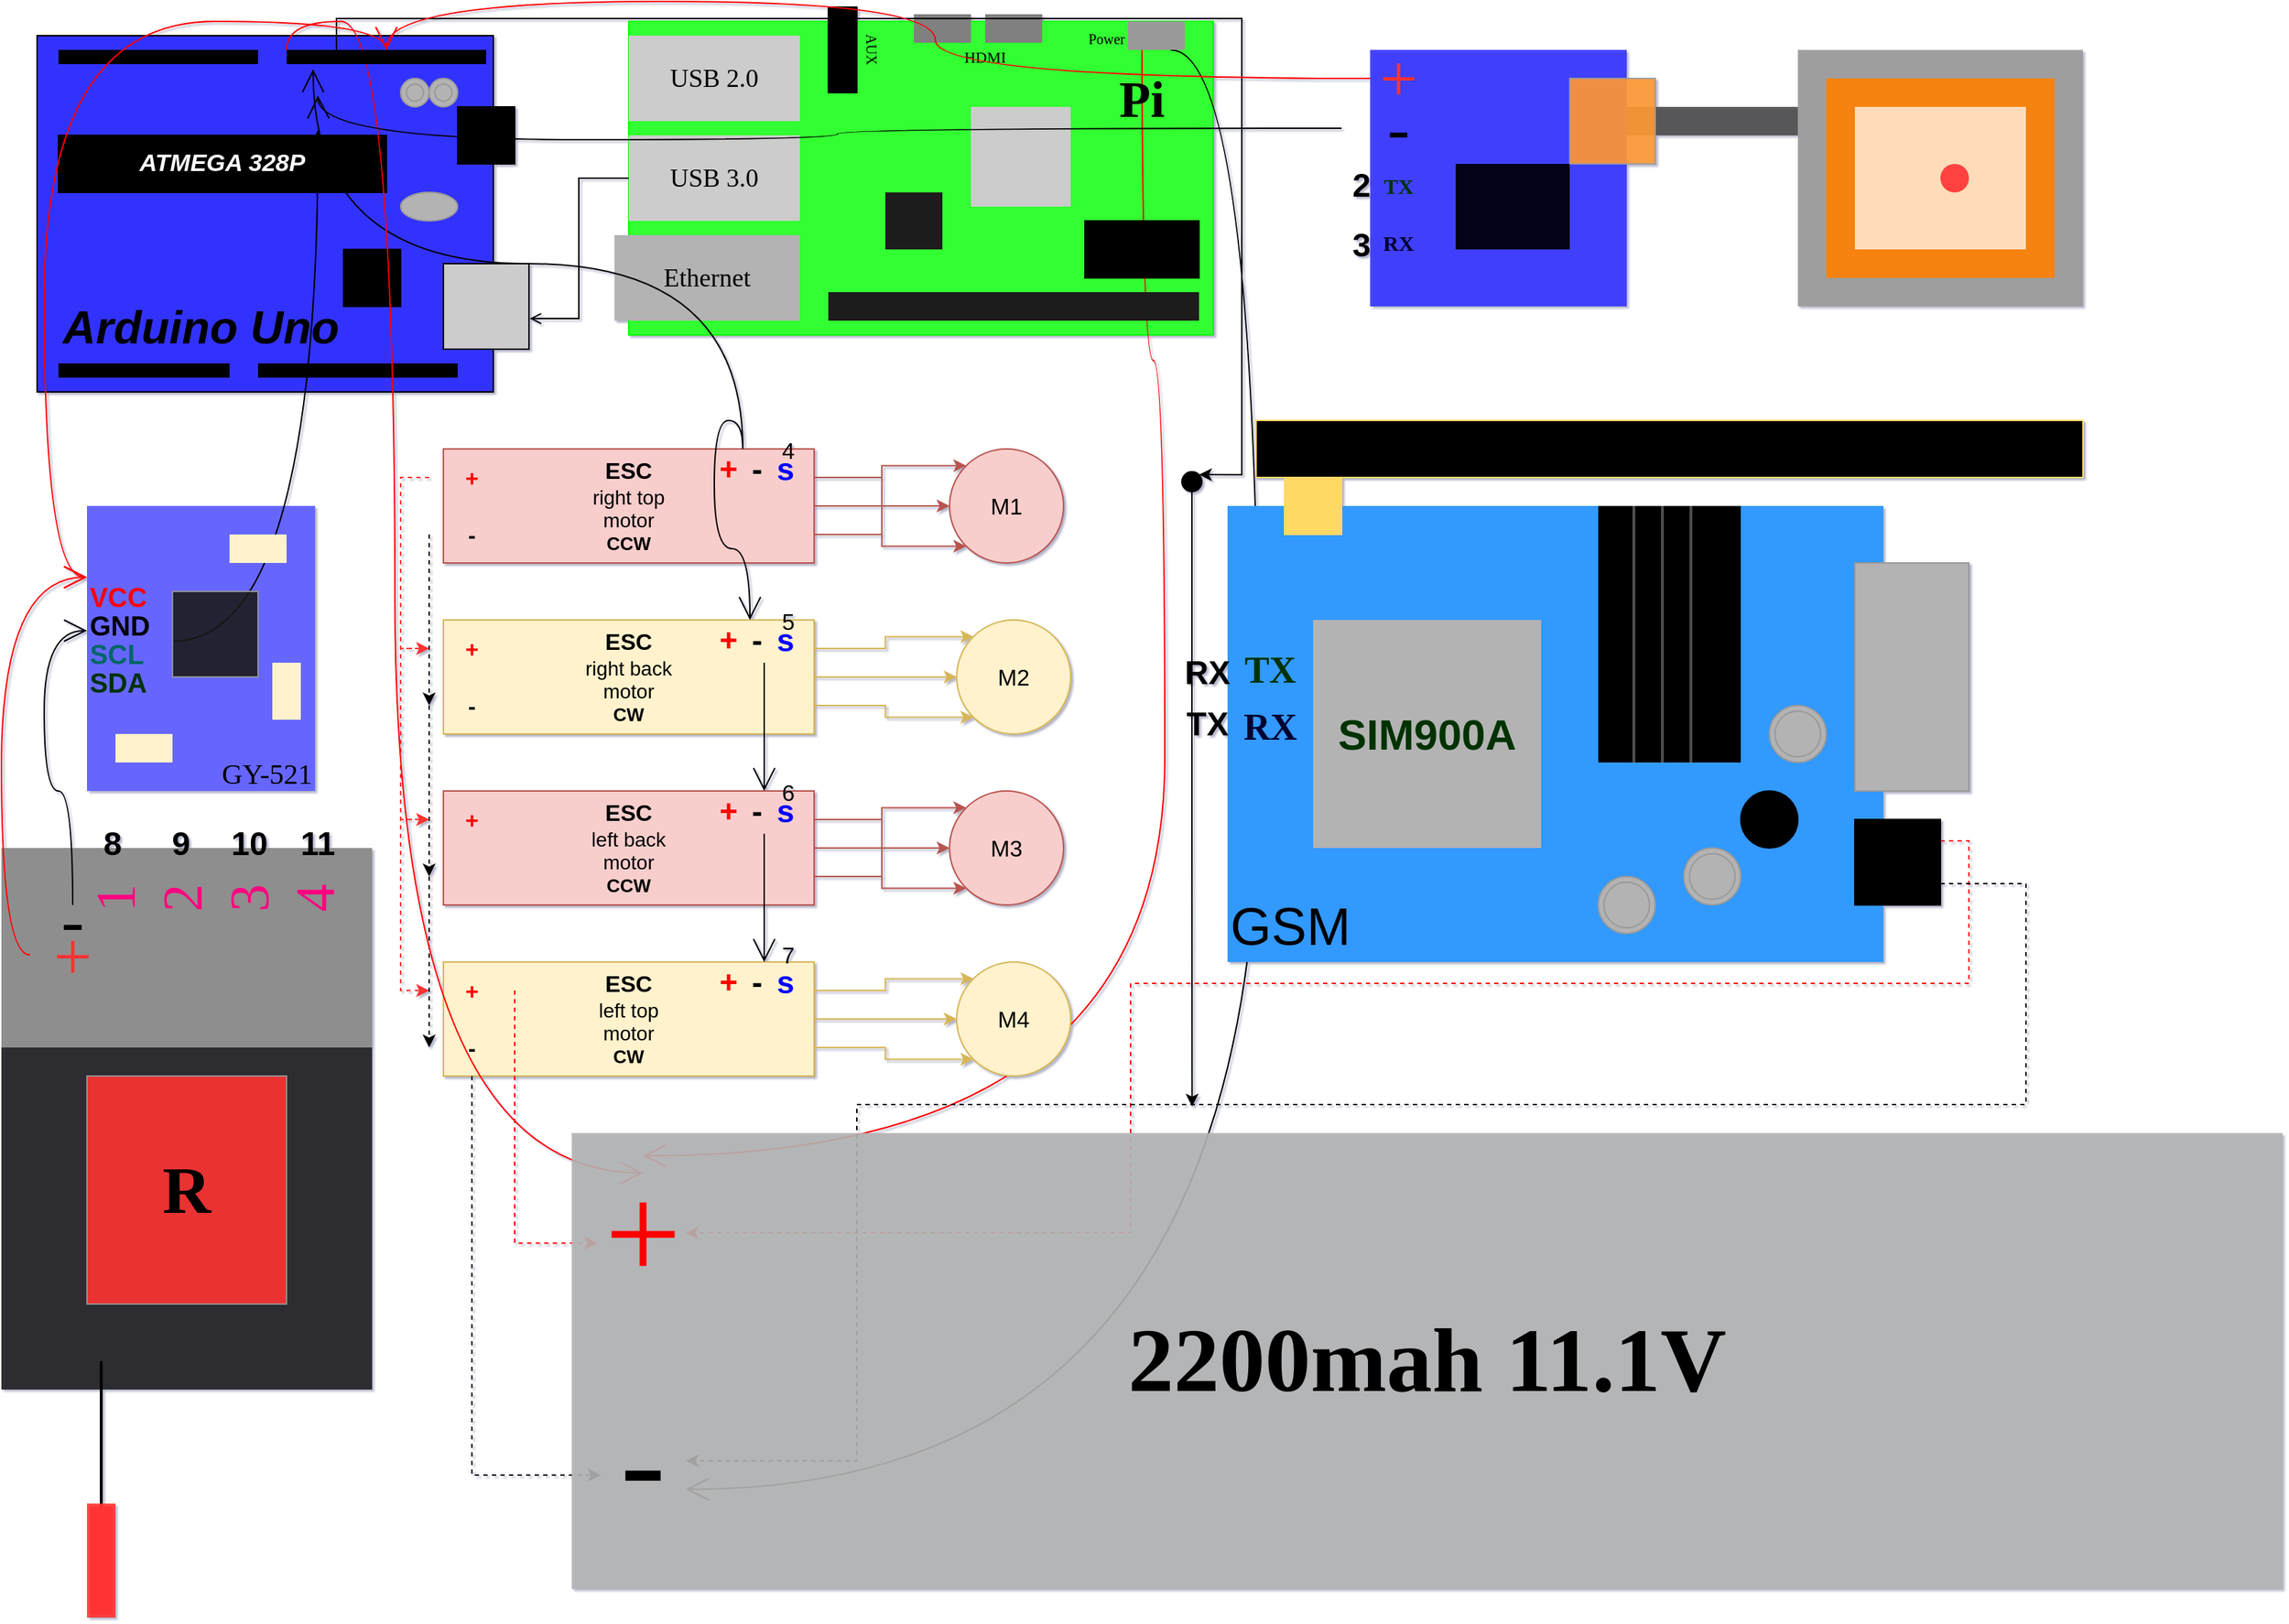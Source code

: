 <mxfile version="20.2.0" type="github">
  <diagram id="g-zJKIGVzuHOiQszXsKE" name="Page-1">
    <mxGraphModel dx="2044" dy="1171" grid="1" gridSize="6" guides="0" tooltips="1" connect="1" arrows="1" fold="1" page="1" pageScale="1" pageWidth="827" pageHeight="1169" background="none" math="0" shadow="1">
      <root>
        <mxCell id="0" />
        <mxCell id="1" parent="0" />
        <mxCell id="FX0kZfZ6Q6g270so82P7-1" value="" style="rounded=0;whiteSpace=wrap;html=1;fillColor=#3333FF;" vertex="1" parent="1">
          <mxGeometry x="25" y="30" width="320" height="250" as="geometry" />
        </mxCell>
        <mxCell id="FX0kZfZ6Q6g270so82P7-2" value="" style="whiteSpace=wrap;html=1;aspect=fixed;fillColor=#CCCCCC;rounded=0;" vertex="1" parent="1">
          <mxGeometry x="310" y="190" width="60" height="60" as="geometry" />
        </mxCell>
        <mxCell id="FX0kZfZ6Q6g270so82P7-5" value="&lt;font color=&quot;#ffffff&quot;&gt;ATMEGA 328P&lt;/font&gt;" style="rounded=0;whiteSpace=wrap;html=1;fontStyle=3;fontSize=17;fillColor=#000000;" vertex="1" parent="1">
          <mxGeometry x="40" y="100" width="230" height="40" as="geometry" />
        </mxCell>
        <mxCell id="FX0kZfZ6Q6g270so82P7-7" value="" style="rounded=0;whiteSpace=wrap;html=1;fontSize=17;fillColor=#000000;" vertex="1" parent="1">
          <mxGeometry x="320" y="80" width="40" height="40" as="geometry" />
        </mxCell>
        <mxCell id="FX0kZfZ6Q6g270so82P7-8" value="" style="rounded=0;whiteSpace=wrap;html=1;fontSize=17;fillColor=#000000;strokeColor=none;" vertex="1" parent="1">
          <mxGeometry x="40" y="260" width="120" height="10" as="geometry" />
        </mxCell>
        <mxCell id="FX0kZfZ6Q6g270so82P7-16" value="Arduino Uno" style="text;html=1;strokeColor=none;fillColor=none;align=center;verticalAlign=middle;whiteSpace=wrap;rounded=0;fontSize=32;fontStyle=3;" vertex="1" parent="1">
          <mxGeometry x="40" y="220" width="200" height="30" as="geometry" />
        </mxCell>
        <mxCell id="FX0kZfZ6Q6g270so82P7-24" value="" style="rounded=0;whiteSpace=wrap;html=1;fontSize=13;fillColor=#33FF33;strokeColor=#00FF00;" vertex="1" parent="1">
          <mxGeometry x="440" y="20" width="410" height="220" as="geometry" />
        </mxCell>
        <mxCell id="FX0kZfZ6Q6g270so82P7-221" style="edgeStyle=orthogonalEdgeStyle;curved=1;orthogonalLoop=1;jettySize=auto;html=1;exitX=0.25;exitY=0;exitDx=0;exitDy=0;fontSize=12;endArrow=open;startSize=14;endSize=14;strokeColor=#FF0000;" edge="1" parent="1" source="FX0kZfZ6Q6g270so82P7-25">
          <mxGeometry relative="1" as="geometry">
            <mxPoint x="450" y="816" as="targetPoint" />
            <Array as="points">
              <mxPoint x="800" y="258" />
              <mxPoint x="816" y="258" />
              <mxPoint x="816" y="816" />
            </Array>
          </mxGeometry>
        </mxCell>
        <mxCell id="FX0kZfZ6Q6g270so82P7-223" style="edgeStyle=orthogonalEdgeStyle;curved=1;orthogonalLoop=1;jettySize=auto;html=1;exitX=0.75;exitY=1;exitDx=0;exitDy=0;fontSize=12;endArrow=open;startSize=14;endSize=14;strokeColor=#000000;" edge="1" parent="1" source="FX0kZfZ6Q6g270so82P7-25" target="FX0kZfZ6Q6g270so82P7-200">
          <mxGeometry relative="1" as="geometry">
            <Array as="points">
              <mxPoint x="882" y="40" />
              <mxPoint x="882" y="1050" />
            </Array>
          </mxGeometry>
        </mxCell>
        <mxCell id="FX0kZfZ6Q6g270so82P7-25" value="" style="rounded=0;whiteSpace=wrap;html=1;fontSize=13;fillColor=#999999;strokeColor=none;" vertex="1" parent="1">
          <mxGeometry x="790" y="20" width="40" height="20" as="geometry" />
        </mxCell>
        <mxCell id="FX0kZfZ6Q6g270so82P7-26" value="" style="rounded=0;whiteSpace=wrap;html=1;fontSize=13;fillColor=#808080;strokeColor=none;" vertex="1" parent="1">
          <mxGeometry x="690" y="15" width="40" height="20" as="geometry" />
        </mxCell>
        <mxCell id="FX0kZfZ6Q6g270so82P7-27" value="" style="rounded=0;whiteSpace=wrap;html=1;fontSize=13;fillColor=#808080;strokeColor=none;" vertex="1" parent="1">
          <mxGeometry x="640" y="15" width="40" height="20" as="geometry" />
        </mxCell>
        <mxCell id="FX0kZfZ6Q6g270so82P7-29" value="" style="rounded=0;whiteSpace=wrap;html=1;fontSize=13;strokeColor=#000000;fillColor=#000000;" vertex="1" parent="1">
          <mxGeometry x="580" y="10" width="20" height="60" as="geometry" />
        </mxCell>
        <mxCell id="FX0kZfZ6Q6g270so82P7-30" value="" style="rounded=0;whiteSpace=wrap;html=1;fontSize=13;fillColor=#CCCCCC;strokeColor=none;" vertex="1" parent="1">
          <mxGeometry x="440" y="30" width="120" height="60" as="geometry" />
        </mxCell>
        <mxCell id="FX0kZfZ6Q6g270so82P7-31" value="" style="rounded=0;whiteSpace=wrap;html=1;fontSize=13;fillColor=#CCCCCC;strokeColor=none;" vertex="1" parent="1">
          <mxGeometry x="440" y="100" width="120" height="60" as="geometry" />
        </mxCell>
        <mxCell id="FX0kZfZ6Q6g270so82P7-33" value="" style="rounded=0;whiteSpace=wrap;html=1;fontSize=13;fillColor=#B3B3B3;strokeColor=none;" vertex="1" parent="1">
          <mxGeometry x="430" y="170" width="130" height="60" as="geometry" />
        </mxCell>
        <mxCell id="FX0kZfZ6Q6g270so82P7-35" value="" style="whiteSpace=wrap;html=1;aspect=fixed;fontSize=30;fillColor=#CCCCCC;strokeColor=none;rounded=0;" vertex="1" parent="1">
          <mxGeometry x="680" y="80" width="70" height="70" as="geometry" />
        </mxCell>
        <mxCell id="FX0kZfZ6Q6g270so82P7-36" value="" style="rounded=0;whiteSpace=wrap;html=1;fontSize=30;fillColor=#000000;strokeColor=#000000;" vertex="1" parent="1">
          <mxGeometry x="760" y="160" width="80" height="40" as="geometry" />
        </mxCell>
        <mxCell id="FX0kZfZ6Q6g270so82P7-38" value="" style="whiteSpace=wrap;html=1;aspect=fixed;fontSize=30;fillColor=#1A1A1A;strokeColor=none;rounded=0;" vertex="1" parent="1">
          <mxGeometry x="620" y="140" width="40" height="40" as="geometry" />
        </mxCell>
        <mxCell id="FX0kZfZ6Q6g270so82P7-39" value="Pi" style="text;html=1;strokeColor=none;fillColor=none;align=center;verticalAlign=middle;whiteSpace=wrap;rounded=0;fontSize=36;fontStyle=1;fontFamily=Verdana;" vertex="1" parent="1">
          <mxGeometry x="770" y="60" width="60" height="30" as="geometry" />
        </mxCell>
        <mxCell id="FX0kZfZ6Q6g270so82P7-249" style="edgeStyle=orthogonalEdgeStyle;orthogonalLoop=1;jettySize=auto;html=1;exitX=0;exitY=0.5;exitDx=0;exitDy=0;entryX=1.008;entryY=0.642;entryDx=0;entryDy=0;entryPerimeter=0;fontSize=28;endArrow=open;strokeColor=default;targetPerimeterSpacing=32;sourcePerimeterSpacing=14;rounded=0;jumpStyle=arc;" edge="1" parent="1" source="FX0kZfZ6Q6g270so82P7-43" target="FX0kZfZ6Q6g270so82P7-2">
          <mxGeometry relative="1" as="geometry" />
        </mxCell>
        <mxCell id="FX0kZfZ6Q6g270so82P7-43" value="USB 3.0" style="text;html=1;strokeColor=none;fillColor=none;align=center;verticalAlign=middle;whiteSpace=wrap;rounded=0;fontFamily=Verdana;fontSize=18;" vertex="1" parent="1">
          <mxGeometry x="440" y="115" width="120" height="30" as="geometry" />
        </mxCell>
        <mxCell id="FX0kZfZ6Q6g270so82P7-44" value="USB 2.0" style="text;html=1;strokeColor=none;fillColor=none;align=center;verticalAlign=middle;whiteSpace=wrap;rounded=0;fontFamily=Verdana;fontSize=18;" vertex="1" parent="1">
          <mxGeometry x="455" y="45" width="90" height="30" as="geometry" />
        </mxCell>
        <mxCell id="FX0kZfZ6Q6g270so82P7-45" value="Ethernet" style="text;html=1;strokeColor=none;fillColor=none;align=center;verticalAlign=middle;whiteSpace=wrap;rounded=0;fontFamily=Verdana;fontSize=18;" vertex="1" parent="1">
          <mxGeometry x="440" y="180" width="110" height="40" as="geometry" />
        </mxCell>
        <mxCell id="FX0kZfZ6Q6g270so82P7-50" value="AUX" style="text;html=1;strokeColor=none;fillColor=none;align=left;verticalAlign=bottom;whiteSpace=wrap;rounded=0;fontFamily=Verdana;fontSize=10;rotation=89;" vertex="1" parent="1">
          <mxGeometry x="598.4" y="30.17" width="40" height="32.68" as="geometry" />
        </mxCell>
        <mxCell id="FX0kZfZ6Q6g270so82P7-51" value="HDMI" style="text;html=1;strokeColor=none;fillColor=none;align=center;verticalAlign=middle;whiteSpace=wrap;rounded=0;fontFamily=Verdana;fontSize=11;fontStyle=0;" vertex="1" parent="1">
          <mxGeometry x="660" y="35" width="60" height="20" as="geometry" />
        </mxCell>
        <mxCell id="FX0kZfZ6Q6g270so82P7-55" value="Power" style="text;html=1;strokeColor=none;fillColor=none;align=right;verticalAlign=top;whiteSpace=wrap;rounded=0;fontFamily=Verdana;fontSize=10;" vertex="1" parent="1">
          <mxGeometry x="740" y="20" width="50" height="25" as="geometry" />
        </mxCell>
        <mxCell id="FX0kZfZ6Q6g270so82P7-56" value="" style="rounded=0;whiteSpace=wrap;html=1;fontFamily=Verdana;fontSize=10;fillColor=#1A1A1A;strokeColor=none;" vertex="1" parent="1">
          <mxGeometry x="580" y="210" width="260" height="10" as="geometry" />
        </mxCell>
        <mxCell id="FX0kZfZ6Q6g270so82P7-57" value="" style="rounded=0;whiteSpace=wrap;html=1;fontFamily=Verdana;fontSize=10;fillColor=#1A1A1A;strokeColor=none;" vertex="1" parent="1">
          <mxGeometry x="580" y="220" width="260" height="10" as="geometry" />
        </mxCell>
        <mxCell id="FX0kZfZ6Q6g270so82P7-67" style="edgeStyle=orthogonalEdgeStyle;rounded=0;orthogonalLoop=1;jettySize=auto;html=1;exitX=1;exitY=0.5;exitDx=0;exitDy=0;fontFamily=Helvetica;fontSize=16;fillColor=#f8cecc;strokeColor=#b85450;" edge="1" parent="1" source="FX0kZfZ6Q6g270so82P7-59" target="FX0kZfZ6Q6g270so82P7-60">
          <mxGeometry relative="1" as="geometry" />
        </mxCell>
        <mxCell id="FX0kZfZ6Q6g270so82P7-71" style="edgeStyle=orthogonalEdgeStyle;rounded=0;orthogonalLoop=1;jettySize=auto;html=1;exitX=1;exitY=0.75;exitDx=0;exitDy=0;entryX=0;entryY=0;entryDx=0;entryDy=0;fontFamily=Helvetica;fontSize=16;fillColor=#f8cecc;strokeColor=#b85450;" edge="1" parent="1" source="FX0kZfZ6Q6g270so82P7-59" target="FX0kZfZ6Q6g270so82P7-60">
          <mxGeometry relative="1" as="geometry" />
        </mxCell>
        <mxCell id="FX0kZfZ6Q6g270so82P7-72" style="edgeStyle=orthogonalEdgeStyle;rounded=0;orthogonalLoop=1;jettySize=auto;html=1;exitX=1;exitY=0.25;exitDx=0;exitDy=0;entryX=0;entryY=1;entryDx=0;entryDy=0;fontFamily=Helvetica;fontSize=16;fillColor=#f8cecc;strokeColor=#b85450;" edge="1" parent="1" source="FX0kZfZ6Q6g270so82P7-59" target="FX0kZfZ6Q6g270so82P7-60">
          <mxGeometry relative="1" as="geometry" />
        </mxCell>
        <mxCell id="FX0kZfZ6Q6g270so82P7-59" value="&lt;font style=&quot;font-size: 16px;&quot;&gt;ESC&lt;/font&gt;&lt;br&gt;&lt;font style=&quot;font-size: 14px; font-weight: normal;&quot;&gt;right top&lt;br&gt;motor&lt;br&gt;&lt;/font&gt;CCW" style="rounded=0;whiteSpace=wrap;html=1;fontFamily=Helvetica;fontSize=13;fontStyle=1;fillColor=#f8cecc;strokeColor=#b85450;" vertex="1" parent="1">
          <mxGeometry x="310" y="320" width="260" height="80" as="geometry" />
        </mxCell>
        <mxCell id="FX0kZfZ6Q6g270so82P7-60" value="M1" style="ellipse;whiteSpace=wrap;html=1;aspect=fixed;fontFamily=Helvetica;fontSize=16;fillColor=#f8cecc;strokeColor=#b85450;rounded=0;" vertex="1" parent="1">
          <mxGeometry x="665" y="320" width="80" height="80" as="geometry" />
        </mxCell>
        <mxCell id="FX0kZfZ6Q6g270so82P7-73" style="edgeStyle=orthogonalEdgeStyle;rounded=0;orthogonalLoop=1;jettySize=auto;html=1;exitX=1;exitY=0.5;exitDx=0;exitDy=0;fontFamily=Helvetica;fontSize=16;fillColor=#fff2cc;strokeColor=#d6b656;" edge="1" parent="1" source="FX0kZfZ6Q6g270so82P7-76" target="FX0kZfZ6Q6g270so82P7-77">
          <mxGeometry relative="1" as="geometry" />
        </mxCell>
        <mxCell id="FX0kZfZ6Q6g270so82P7-78" style="edgeStyle=orthogonalEdgeStyle;rounded=0;orthogonalLoop=1;jettySize=auto;html=1;exitX=1;exitY=0.75;exitDx=0;exitDy=0;entryX=0;entryY=1;entryDx=0;entryDy=0;fontFamily=Helvetica;fontSize=16;fillColor=#fff2cc;strokeColor=#d6b656;" edge="1" parent="1" source="FX0kZfZ6Q6g270so82P7-76" target="FX0kZfZ6Q6g270so82P7-77">
          <mxGeometry relative="1" as="geometry" />
        </mxCell>
        <mxCell id="FX0kZfZ6Q6g270so82P7-79" style="edgeStyle=orthogonalEdgeStyle;rounded=0;orthogonalLoop=1;jettySize=auto;html=1;exitX=1;exitY=0.25;exitDx=0;exitDy=0;entryX=0;entryY=0;entryDx=0;entryDy=0;fontFamily=Helvetica;fontSize=16;fillColor=#fff2cc;strokeColor=#d6b656;" edge="1" parent="1" source="FX0kZfZ6Q6g270so82P7-76" target="FX0kZfZ6Q6g270so82P7-77">
          <mxGeometry relative="1" as="geometry" />
        </mxCell>
        <mxCell id="FX0kZfZ6Q6g270so82P7-76" value="&lt;font style=&quot;font-size: 16px;&quot;&gt;ESC&lt;/font&gt;&lt;br&gt;&lt;font style=&quot;font-size: 14px; font-weight: normal;&quot;&gt;right back&lt;br&gt;motor&lt;br&gt;&lt;/font&gt;CW" style="rounded=0;whiteSpace=wrap;html=1;fontFamily=Helvetica;fontSize=13;fontStyle=1;fillColor=#fff2cc;strokeColor=#d6b656;" vertex="1" parent="1">
          <mxGeometry x="310" y="440" width="260" height="80" as="geometry" />
        </mxCell>
        <mxCell id="FX0kZfZ6Q6g270so82P7-77" value="M2" style="ellipse;whiteSpace=wrap;html=1;aspect=fixed;fontFamily=Helvetica;fontSize=16;fillColor=#fff2cc;strokeColor=#d6b656;rounded=0;" vertex="1" parent="1">
          <mxGeometry x="670" y="440" width="80" height="80" as="geometry" />
        </mxCell>
        <mxCell id="FX0kZfZ6Q6g270so82P7-80" style="edgeStyle=orthogonalEdgeStyle;rounded=0;orthogonalLoop=1;jettySize=auto;html=1;exitX=1;exitY=0.5;exitDx=0;exitDy=0;fontFamily=Helvetica;fontSize=16;fillColor=#f8cecc;strokeColor=#b85450;" edge="1" parent="1" source="FX0kZfZ6Q6g270so82P7-83" target="FX0kZfZ6Q6g270so82P7-84">
          <mxGeometry relative="1" as="geometry" />
        </mxCell>
        <mxCell id="FX0kZfZ6Q6g270so82P7-81" style="edgeStyle=orthogonalEdgeStyle;rounded=0;orthogonalLoop=1;jettySize=auto;html=1;exitX=1;exitY=0.75;exitDx=0;exitDy=0;entryX=0;entryY=0;entryDx=0;entryDy=0;fontFamily=Helvetica;fontSize=16;fillColor=#f8cecc;strokeColor=#b85450;" edge="1" parent="1" source="FX0kZfZ6Q6g270so82P7-83" target="FX0kZfZ6Q6g270so82P7-84">
          <mxGeometry relative="1" as="geometry" />
        </mxCell>
        <mxCell id="FX0kZfZ6Q6g270so82P7-82" style="edgeStyle=orthogonalEdgeStyle;rounded=0;orthogonalLoop=1;jettySize=auto;html=1;exitX=1;exitY=0.25;exitDx=0;exitDy=0;entryX=0;entryY=1;entryDx=0;entryDy=0;fontFamily=Helvetica;fontSize=16;fillColor=#f8cecc;strokeColor=#b85450;" edge="1" parent="1" source="FX0kZfZ6Q6g270so82P7-83" target="FX0kZfZ6Q6g270so82P7-84">
          <mxGeometry relative="1" as="geometry" />
        </mxCell>
        <mxCell id="FX0kZfZ6Q6g270so82P7-83" value="&lt;font style=&quot;font-size: 16px;&quot;&gt;ESC&lt;/font&gt;&lt;br&gt;&lt;font style=&quot;font-size: 14px; font-weight: normal;&quot;&gt;left back&lt;br&gt;motor&lt;br&gt;&lt;/font&gt;CCW" style="rounded=0;whiteSpace=wrap;html=1;fontFamily=Helvetica;fontSize=13;fontStyle=1;fillColor=#f8cecc;strokeColor=#b85450;" vertex="1" parent="1">
          <mxGeometry x="310" y="560" width="260" height="80" as="geometry" />
        </mxCell>
        <mxCell id="FX0kZfZ6Q6g270so82P7-84" value="M3" style="ellipse;whiteSpace=wrap;html=1;aspect=fixed;fontFamily=Helvetica;fontSize=16;fillColor=#f8cecc;strokeColor=#b85450;rounded=0;" vertex="1" parent="1">
          <mxGeometry x="665" y="560" width="80" height="80" as="geometry" />
        </mxCell>
        <mxCell id="FX0kZfZ6Q6g270so82P7-85" style="edgeStyle=orthogonalEdgeStyle;rounded=0;orthogonalLoop=1;jettySize=auto;html=1;exitX=1;exitY=0.5;exitDx=0;exitDy=0;fontFamily=Helvetica;fontSize=16;fillColor=#fff2cc;strokeColor=#d6b656;" edge="1" parent="1" source="FX0kZfZ6Q6g270so82P7-88" target="FX0kZfZ6Q6g270so82P7-89">
          <mxGeometry relative="1" as="geometry" />
        </mxCell>
        <mxCell id="FX0kZfZ6Q6g270so82P7-86" style="edgeStyle=orthogonalEdgeStyle;rounded=0;orthogonalLoop=1;jettySize=auto;html=1;exitX=1;exitY=0.75;exitDx=0;exitDy=0;entryX=0;entryY=1;entryDx=0;entryDy=0;fontFamily=Helvetica;fontSize=16;fillColor=#fff2cc;strokeColor=#d6b656;" edge="1" parent="1" source="FX0kZfZ6Q6g270so82P7-88" target="FX0kZfZ6Q6g270so82P7-89">
          <mxGeometry relative="1" as="geometry" />
        </mxCell>
        <mxCell id="FX0kZfZ6Q6g270so82P7-87" style="edgeStyle=orthogonalEdgeStyle;rounded=0;orthogonalLoop=1;jettySize=auto;html=1;exitX=1;exitY=0.25;exitDx=0;exitDy=0;entryX=0;entryY=0;entryDx=0;entryDy=0;fontFamily=Helvetica;fontSize=16;fillColor=#fff2cc;strokeColor=#d6b656;" edge="1" parent="1" source="FX0kZfZ6Q6g270so82P7-88" target="FX0kZfZ6Q6g270so82P7-89">
          <mxGeometry relative="1" as="geometry" />
        </mxCell>
        <mxCell id="FX0kZfZ6Q6g270so82P7-88" value="&lt;font style=&quot;font-size: 16px;&quot;&gt;ESC&lt;/font&gt;&lt;br&gt;&lt;font style=&quot;font-size: 14px; font-weight: normal;&quot;&gt;left top&lt;br&gt;motor&lt;br&gt;&lt;/font&gt;CW" style="rounded=0;whiteSpace=wrap;html=1;fontFamily=Helvetica;fontSize=13;fontStyle=1;fillColor=#fff2cc;strokeColor=#d6b656;" vertex="1" parent="1">
          <mxGeometry x="310" y="680" width="260" height="80" as="geometry" />
        </mxCell>
        <mxCell id="FX0kZfZ6Q6g270so82P7-89" value="M4" style="ellipse;whiteSpace=wrap;html=1;aspect=fixed;fontFamily=Helvetica;fontSize=16;fillColor=#fff2cc;strokeColor=#d6b656;rounded=0;" vertex="1" parent="1">
          <mxGeometry x="670" y="680" width="80" height="80" as="geometry" />
        </mxCell>
        <mxCell id="FX0kZfZ6Q6g270so82P7-202" style="edgeStyle=orthogonalEdgeStyle;rounded=0;orthogonalLoop=1;jettySize=auto;html=1;exitX=0;exitY=0.5;exitDx=0;exitDy=0;entryX=0;entryY=0.5;entryDx=0;entryDy=0;dashed=1;fontFamily=Comic Sans MS;fontSize=95;fontColor=#000000;strokeColor=#FF3333;" edge="1" parent="1" source="FX0kZfZ6Q6g270so82P7-90" target="FX0kZfZ6Q6g270so82P7-96">
          <mxGeometry relative="1" as="geometry" />
        </mxCell>
        <mxCell id="FX0kZfZ6Q6g270so82P7-90" value="+" style="text;html=1;strokeColor=none;fillColor=none;align=center;verticalAlign=middle;whiteSpace=wrap;rounded=0;fontFamily=Helvetica;fontSize=16;fontColor=#FF0000;fontStyle=1;" vertex="1" parent="1">
          <mxGeometry x="300" y="320" width="60" height="40" as="geometry" />
        </mxCell>
        <mxCell id="FX0kZfZ6Q6g270so82P7-205" style="edgeStyle=orthogonalEdgeStyle;rounded=0;orthogonalLoop=1;jettySize=auto;html=1;exitX=0;exitY=0.5;exitDx=0;exitDy=0;entryX=0;entryY=0.5;entryDx=0;entryDy=0;dashed=1;fontFamily=Comic Sans MS;fontSize=95;fontColor=#000000;strokeColor=#000000;" edge="1" parent="1" source="FX0kZfZ6Q6g270so82P7-93" target="FX0kZfZ6Q6g270so82P7-97">
          <mxGeometry relative="1" as="geometry">
            <Array as="points">
              <mxPoint x="300" y="400" />
              <mxPoint x="300" y="400" />
            </Array>
          </mxGeometry>
        </mxCell>
        <mxCell id="FX0kZfZ6Q6g270so82P7-93" value="-" style="text;html=1;strokeColor=none;fillColor=none;align=center;verticalAlign=middle;whiteSpace=wrap;rounded=0;fontFamily=Helvetica;fontSize=16;fontColor=#000000;fontStyle=1;" vertex="1" parent="1">
          <mxGeometry x="300" y="360" width="60" height="40" as="geometry" />
        </mxCell>
        <mxCell id="FX0kZfZ6Q6g270so82P7-203" style="edgeStyle=orthogonalEdgeStyle;rounded=0;orthogonalLoop=1;jettySize=auto;html=1;exitX=0;exitY=0.5;exitDx=0;exitDy=0;entryX=0;entryY=0.5;entryDx=0;entryDy=0;dashed=1;fontFamily=Comic Sans MS;fontSize=95;fontColor=#000000;strokeColor=#FF3333;" edge="1" parent="1" source="FX0kZfZ6Q6g270so82P7-96" target="FX0kZfZ6Q6g270so82P7-98">
          <mxGeometry relative="1" as="geometry" />
        </mxCell>
        <mxCell id="FX0kZfZ6Q6g270so82P7-96" value="+" style="text;html=1;strokeColor=none;fillColor=none;align=center;verticalAlign=middle;whiteSpace=wrap;rounded=0;fontFamily=Helvetica;fontSize=16;fontColor=#FF0000;fontStyle=1;" vertex="1" parent="1">
          <mxGeometry x="300" y="440" width="60" height="40" as="geometry" />
        </mxCell>
        <mxCell id="FX0kZfZ6Q6g270so82P7-207" style="edgeStyle=orthogonalEdgeStyle;rounded=0;orthogonalLoop=1;jettySize=auto;html=1;exitX=0;exitY=0.5;exitDx=0;exitDy=0;entryX=0;entryY=0.5;entryDx=0;entryDy=0;dashed=1;fontFamily=Comic Sans MS;fontSize=95;fontColor=#000000;strokeColor=#000000;" edge="1" parent="1" source="FX0kZfZ6Q6g270so82P7-97">
          <mxGeometry relative="1" as="geometry">
            <mxPoint x="300" y="620" as="targetPoint" />
            <Array as="points">
              <mxPoint x="300" y="540" />
              <mxPoint x="300" y="540" />
            </Array>
          </mxGeometry>
        </mxCell>
        <mxCell id="FX0kZfZ6Q6g270so82P7-97" value="-" style="text;html=1;strokeColor=none;fillColor=none;align=center;verticalAlign=middle;whiteSpace=wrap;rounded=0;fontFamily=Helvetica;fontSize=16;fontColor=#000000;fontStyle=1;" vertex="1" parent="1">
          <mxGeometry x="300" y="480" width="60" height="40" as="geometry" />
        </mxCell>
        <mxCell id="FX0kZfZ6Q6g270so82P7-204" style="edgeStyle=orthogonalEdgeStyle;rounded=0;orthogonalLoop=1;jettySize=auto;html=1;exitX=0;exitY=0.5;exitDx=0;exitDy=0;entryX=0;entryY=0.5;entryDx=0;entryDy=0;dashed=1;fontFamily=Comic Sans MS;fontSize=95;fontColor=#000000;strokeColor=#FF3333;" edge="1" parent="1" source="FX0kZfZ6Q6g270so82P7-98" target="FX0kZfZ6Q6g270so82P7-104">
          <mxGeometry relative="1" as="geometry">
            <Array as="points">
              <mxPoint x="280" y="580" />
              <mxPoint x="280" y="700" />
            </Array>
          </mxGeometry>
        </mxCell>
        <mxCell id="FX0kZfZ6Q6g270so82P7-98" value="+" style="text;html=1;strokeColor=none;fillColor=none;align=center;verticalAlign=middle;whiteSpace=wrap;rounded=0;fontFamily=Helvetica;fontSize=16;fontColor=#FF0000;fontStyle=1;" vertex="1" parent="1">
          <mxGeometry x="300" y="560" width="60" height="40" as="geometry" />
        </mxCell>
        <mxCell id="FX0kZfZ6Q6g270so82P7-208" style="edgeStyle=orthogonalEdgeStyle;rounded=0;orthogonalLoop=1;jettySize=auto;html=1;exitX=0;exitY=0.5;exitDx=0;exitDy=0;entryX=0;entryY=0.5;entryDx=0;entryDy=0;dashed=1;fontFamily=Comic Sans MS;fontSize=95;fontColor=#000000;strokeColor=#000000;" edge="1" parent="1" target="FX0kZfZ6Q6g270so82P7-105">
          <mxGeometry relative="1" as="geometry">
            <mxPoint x="300" y="620" as="sourcePoint" />
            <Array as="points">
              <mxPoint x="300" y="660" />
              <mxPoint x="300" y="660" />
            </Array>
          </mxGeometry>
        </mxCell>
        <mxCell id="FX0kZfZ6Q6g270so82P7-210" style="edgeStyle=orthogonalEdgeStyle;rounded=0;orthogonalLoop=1;jettySize=auto;html=1;exitX=1;exitY=0.5;exitDx=0;exitDy=0;entryX=-0.033;entryY=0.573;entryDx=0;entryDy=0;entryPerimeter=0;dashed=1;fontFamily=Comic Sans MS;fontSize=95;fontColor=#000000;strokeColor=#FF0000;" edge="1" parent="1" source="FX0kZfZ6Q6g270so82P7-104" target="FX0kZfZ6Q6g270so82P7-199">
          <mxGeometry relative="1" as="geometry">
            <Array as="points">
              <mxPoint x="360" y="877" />
            </Array>
          </mxGeometry>
        </mxCell>
        <mxCell id="FX0kZfZ6Q6g270so82P7-104" value="+" style="text;html=1;strokeColor=none;fillColor=none;align=center;verticalAlign=middle;whiteSpace=wrap;rounded=0;fontFamily=Helvetica;fontSize=16;fontColor=#FF0000;fontStyle=1;" vertex="1" parent="1">
          <mxGeometry x="300" y="680" width="60" height="40" as="geometry" />
        </mxCell>
        <mxCell id="FX0kZfZ6Q6g270so82P7-209" style="edgeStyle=orthogonalEdgeStyle;rounded=0;orthogonalLoop=1;jettySize=auto;html=1;exitX=0.5;exitY=1;exitDx=0;exitDy=0;entryX=0.017;entryY=0.75;entryDx=0;entryDy=0;entryPerimeter=0;dashed=1;fontFamily=Comic Sans MS;fontSize=95;fontColor=#000000;strokeColor=#000000;" edge="1" parent="1" source="FX0kZfZ6Q6g270so82P7-105" target="FX0kZfZ6Q6g270so82P7-198">
          <mxGeometry relative="1" as="geometry">
            <Array as="points">
              <mxPoint x="330" y="1040" />
            </Array>
          </mxGeometry>
        </mxCell>
        <mxCell id="FX0kZfZ6Q6g270so82P7-105" value="-" style="text;html=1;strokeColor=none;fillColor=none;align=center;verticalAlign=middle;whiteSpace=wrap;rounded=0;fontFamily=Helvetica;fontSize=16;fontColor=#000000;fontStyle=1;" vertex="1" parent="1">
          <mxGeometry x="300" y="720" width="60" height="40" as="geometry" />
        </mxCell>
        <mxCell id="FX0kZfZ6Q6g270so82P7-108" value="&lt;br style=&quot;font-size: 22px;&quot;&gt;+" style="text;html=1;strokeColor=none;fillColor=none;align=center;verticalAlign=bottom;whiteSpace=wrap;rounded=0;fontFamily=Helvetica;fontSize=22;fontColor=#FF0000;fontStyle=1;" vertex="1" parent="1">
          <mxGeometry x="480" y="680" width="60" height="30" as="geometry" />
        </mxCell>
        <mxCell id="FX0kZfZ6Q6g270so82P7-109" value="-" style="text;html=1;strokeColor=none;fillColor=none;align=center;verticalAlign=bottom;whiteSpace=wrap;rounded=0;fontFamily=Helvetica;fontSize=22;fontColor=#000000;fontStyle=1;" vertex="1" parent="1">
          <mxGeometry x="500" y="680" width="60" height="30" as="geometry" />
        </mxCell>
        <mxCell id="FX0kZfZ6Q6g270so82P7-110" value="&lt;font color=&quot;#0000ff&quot;&gt;s&lt;/font&gt;" style="text;html=1;strokeColor=none;fillColor=none;align=center;verticalAlign=bottom;whiteSpace=wrap;rounded=0;fontFamily=Helvetica;fontSize=22;fontColor=#FFD966;fontStyle=1;" vertex="1" parent="1">
          <mxGeometry x="520" y="680" width="60" height="30" as="geometry" />
        </mxCell>
        <mxCell id="FX0kZfZ6Q6g270so82P7-122" value="&lt;br style=&quot;font-size: 22px;&quot;&gt;+" style="text;html=1;strokeColor=none;fillColor=none;align=center;verticalAlign=bottom;whiteSpace=wrap;rounded=0;fontFamily=Helvetica;fontSize=22;fontColor=#FF0000;fontStyle=1;" vertex="1" parent="1">
          <mxGeometry x="480" y="320" width="60" height="30" as="geometry" />
        </mxCell>
        <mxCell id="FX0kZfZ6Q6g270so82P7-123" value="-" style="text;html=1;strokeColor=none;fillColor=none;align=center;verticalAlign=bottom;whiteSpace=wrap;rounded=0;fontFamily=Helvetica;fontSize=22;fontColor=#000000;fontStyle=1;" vertex="1" parent="1">
          <mxGeometry x="500" y="320" width="60" height="30" as="geometry" />
        </mxCell>
        <mxCell id="FX0kZfZ6Q6g270so82P7-227" style="edgeStyle=orthogonalEdgeStyle;curved=1;orthogonalLoop=1;jettySize=auto;html=1;exitX=0;exitY=0;exitDx=0;exitDy=0;entryX=0.75;entryY=0;entryDx=0;entryDy=0;fontSize=12;endArrow=open;startSize=14;endSize=14;strokeColor=#000000;" edge="1" parent="1" source="FX0kZfZ6Q6g270so82P7-124" target="FX0kZfZ6Q6g270so82P7-125">
          <mxGeometry relative="1" as="geometry" />
        </mxCell>
        <mxCell id="FX0kZfZ6Q6g270so82P7-230" style="edgeStyle=orthogonalEdgeStyle;curved=1;orthogonalLoop=1;jettySize=auto;html=1;exitX=0;exitY=0;exitDx=0;exitDy=0;entryX=0.133;entryY=1.367;entryDx=0;entryDy=0;entryPerimeter=0;fontSize=12;endArrow=open;startSize=14;endSize=14;strokeColor=#000000;" edge="1" parent="1" source="FX0kZfZ6Q6g270so82P7-124" target="FX0kZfZ6Q6g270so82P7-145">
          <mxGeometry relative="1" as="geometry" />
        </mxCell>
        <mxCell id="FX0kZfZ6Q6g270so82P7-124" value="&lt;font color=&quot;#0000ff&quot;&gt;s&lt;/font&gt;" style="text;html=1;strokeColor=none;fillColor=none;align=center;verticalAlign=bottom;whiteSpace=wrap;rounded=0;fontFamily=Helvetica;fontSize=22;fontColor=#FFD966;fontStyle=1;" vertex="1" parent="1">
          <mxGeometry x="520" y="320" width="60" height="30" as="geometry" />
        </mxCell>
        <mxCell id="FX0kZfZ6Q6g270so82P7-125" value="&lt;br style=&quot;font-size: 22px;&quot;&gt;+" style="text;html=1;strokeColor=none;fillColor=none;align=center;verticalAlign=bottom;whiteSpace=wrap;rounded=0;fontFamily=Helvetica;fontSize=22;fontColor=#FF0000;fontStyle=1;" vertex="1" parent="1">
          <mxGeometry x="480" y="440" width="60" height="30" as="geometry" />
        </mxCell>
        <mxCell id="FX0kZfZ6Q6g270so82P7-126" value="-" style="text;html=1;strokeColor=none;fillColor=none;align=center;verticalAlign=bottom;whiteSpace=wrap;rounded=0;fontFamily=Helvetica;fontSize=22;fontColor=#000000;fontStyle=1;" vertex="1" parent="1">
          <mxGeometry x="500" y="440" width="60" height="30" as="geometry" />
        </mxCell>
        <mxCell id="FX0kZfZ6Q6g270so82P7-228" style="edgeStyle=orthogonalEdgeStyle;curved=1;orthogonalLoop=1;jettySize=auto;html=1;exitX=0.25;exitY=1;exitDx=0;exitDy=0;entryX=0.25;entryY=0;entryDx=0;entryDy=0;fontSize=12;endArrow=open;startSize=14;endSize=14;strokeColor=#000000;" edge="1" parent="1" source="FX0kZfZ6Q6g270so82P7-127" target="FX0kZfZ6Q6g270so82P7-130">
          <mxGeometry relative="1" as="geometry" />
        </mxCell>
        <mxCell id="FX0kZfZ6Q6g270so82P7-127" value="&lt;font color=&quot;#0000ff&quot;&gt;s&lt;/font&gt;" style="text;html=1;strokeColor=none;fillColor=none;align=center;verticalAlign=bottom;whiteSpace=wrap;rounded=0;fontFamily=Helvetica;fontSize=22;fontColor=#FFD966;fontStyle=1;" vertex="1" parent="1">
          <mxGeometry x="520" y="440" width="60" height="30" as="geometry" />
        </mxCell>
        <mxCell id="FX0kZfZ6Q6g270so82P7-128" value="&lt;br style=&quot;font-size: 22px;&quot;&gt;+" style="text;html=1;strokeColor=none;fillColor=none;align=center;verticalAlign=bottom;whiteSpace=wrap;rounded=0;fontFamily=Helvetica;fontSize=22;fontColor=#FF0000;fontStyle=1;" vertex="1" parent="1">
          <mxGeometry x="480" y="560" width="60" height="30" as="geometry" />
        </mxCell>
        <mxCell id="FX0kZfZ6Q6g270so82P7-129" value="-" style="text;html=1;strokeColor=none;fillColor=none;align=center;verticalAlign=bottom;whiteSpace=wrap;rounded=0;fontFamily=Helvetica;fontSize=22;fontColor=#000000;fontStyle=1;" vertex="1" parent="1">
          <mxGeometry x="500" y="560" width="60" height="30" as="geometry" />
        </mxCell>
        <mxCell id="FX0kZfZ6Q6g270so82P7-229" style="edgeStyle=orthogonalEdgeStyle;curved=1;orthogonalLoop=1;jettySize=auto;html=1;exitX=0.25;exitY=1;exitDx=0;exitDy=0;entryX=0.25;entryY=0;entryDx=0;entryDy=0;fontSize=12;endArrow=open;startSize=14;endSize=14;strokeColor=#000000;" edge="1" parent="1" source="FX0kZfZ6Q6g270so82P7-130" target="FX0kZfZ6Q6g270so82P7-110">
          <mxGeometry relative="1" as="geometry" />
        </mxCell>
        <mxCell id="FX0kZfZ6Q6g270so82P7-130" value="&lt;font color=&quot;#0000ff&quot;&gt;s&lt;/font&gt;" style="text;html=1;strokeColor=none;fillColor=none;align=center;verticalAlign=bottom;whiteSpace=wrap;rounded=0;fontFamily=Helvetica;fontSize=22;fontColor=#FFD966;fontStyle=1;" vertex="1" parent="1">
          <mxGeometry x="520" y="560" width="60" height="30" as="geometry" />
        </mxCell>
        <mxCell id="FX0kZfZ6Q6g270so82P7-131" value="GY-521" style="rounded=0;fontFamily=Comic Sans MS;fontSize=20;strokeColor=none;fillColor=#6666FF;verticalAlign=bottom;align=right;fontStyle=0;fontColor=default;" vertex="1" parent="1">
          <mxGeometry x="60" y="360" width="160" height="200" as="geometry" />
        </mxCell>
        <mxCell id="FX0kZfZ6Q6g270so82P7-132" value="" style="whiteSpace=wrap;html=1;aspect=fixed;fontFamily=Helvetica;fontSize=17;fontColor=#0000FF;strokeColor=#000000;fillColor=#000000;direction=west;rounded=0;" vertex="1" parent="1">
          <mxGeometry x="240" y="180" width="40" height="40" as="geometry" />
        </mxCell>
        <mxCell id="FX0kZfZ6Q6g270so82P7-235" style="edgeStyle=orthogonalEdgeStyle;curved=1;orthogonalLoop=1;jettySize=auto;html=1;fontSize=12;endArrow=open;startSize=14;endSize=14;strokeColor=#000000;" edge="1" parent="1" source="FX0kZfZ6Q6g270so82P7-133">
          <mxGeometry relative="1" as="geometry">
            <mxPoint x="222.0" y="96" as="targetPoint" />
          </mxGeometry>
        </mxCell>
        <mxCell id="FX0kZfZ6Q6g270so82P7-133" value="VCC" style="text;html=1;strokeColor=none;fillColor=none;align=left;verticalAlign=middle;whiteSpace=wrap;rounded=0;fontFamily=Helvetica;fontSize=19;fontColor=#FF0000;fontStyle=1;labelPosition=center;verticalLabelPosition=top;" vertex="1" parent="1">
          <mxGeometry x="60" y="440" width="60" height="30" as="geometry" />
        </mxCell>
        <mxCell id="FX0kZfZ6Q6g270so82P7-134" value="GND" style="text;html=1;strokeColor=none;fillColor=none;align=left;verticalAlign=middle;whiteSpace=wrap;rounded=0;fontFamily=Helvetica;fontSize=19;fontColor=#000000;fontStyle=1;labelPosition=center;verticalLabelPosition=top;" vertex="1" parent="1">
          <mxGeometry x="60" y="460" width="60" height="30" as="geometry" />
        </mxCell>
        <mxCell id="FX0kZfZ6Q6g270so82P7-135" value="SCL" style="text;html=1;strokeColor=none;fillColor=none;align=left;verticalAlign=middle;whiteSpace=wrap;rounded=0;fontFamily=Helvetica;fontSize=19;fontColor=#006666;fontStyle=1;labelPosition=center;verticalLabelPosition=top;" vertex="1" parent="1">
          <mxGeometry x="60" y="480" width="60" height="30" as="geometry" />
        </mxCell>
        <mxCell id="FX0kZfZ6Q6g270so82P7-136" value="SDA" style="text;html=1;strokeColor=none;fillColor=none;align=left;verticalAlign=middle;whiteSpace=wrap;rounded=0;fontFamily=Helvetica;fontSize=19;fontColor=#003300;fontStyle=1;labelPosition=center;verticalLabelPosition=top;" vertex="1" parent="1">
          <mxGeometry x="60" y="500" width="60" height="30" as="geometry" />
        </mxCell>
        <mxCell id="FX0kZfZ6Q6g270so82P7-137" value="GSM" style="rounded=0;whiteSpace=wrap;html=1;fontFamily=Helvetica;fontSize=37;strokeColor=none;fillColor=#3399FF;align=left;verticalAlign=bottom;horizontal=1;gradientColor=none;" vertex="1" parent="1">
          <mxGeometry x="860" y="360" width="460" height="320" as="geometry" />
        </mxCell>
        <mxCell id="FX0kZfZ6Q6g270so82P7-139" value="SIM900A" style="whiteSpace=wrap;html=1;aspect=fixed;fontFamily=Helvetica;fontSize=30;fontColor=#003300;strokeColor=none;fillColor=#B3B3B3;fontStyle=1;rounded=0;" vertex="1" parent="1">
          <mxGeometry x="920" y="440" width="160" height="160" as="geometry" />
        </mxCell>
        <mxCell id="FX0kZfZ6Q6g270so82P7-140" value="" style="rounded=0;whiteSpace=wrap;html=1;fontFamily=Helvetica;fontSize=30;fontColor=#003300;strokeColor=#FFD966;fillColor=#FFD966;gradientColor=none;" vertex="1" parent="1">
          <mxGeometry x="900" y="320" width="40" height="60" as="geometry" />
        </mxCell>
        <mxCell id="FX0kZfZ6Q6g270so82P7-141" value="" style="rounded=0;whiteSpace=wrap;html=1;fontFamily=Helvetica;fontSize=30;fontColor=#003300;strokeColor=#FFD966;fillColor=#000000;gradientColor=none;glass=0;shadow=0;fillStyle=auto;" vertex="1" parent="1">
          <mxGeometry x="880" y="300" width="580" height="40" as="geometry" />
        </mxCell>
        <mxCell id="FX0kZfZ6Q6g270so82P7-143" value="" style="rounded=0;whiteSpace=wrap;html=1;fontSize=17;fillColor=#000000;strokeColor=none;" vertex="1" parent="1">
          <mxGeometry x="180" y="260" width="140" height="10" as="geometry" />
        </mxCell>
        <mxCell id="FX0kZfZ6Q6g270so82P7-144" value="" style="rounded=0;whiteSpace=wrap;html=1;fontSize=17;fillColor=#000000;strokeColor=none;" vertex="1" parent="1">
          <mxGeometry x="40" y="40" width="140" height="10" as="geometry" />
        </mxCell>
        <mxCell id="FX0kZfZ6Q6g270so82P7-218" style="edgeStyle=orthogonalEdgeStyle;rounded=0;orthogonalLoop=1;jettySize=auto;html=1;exitX=0.25;exitY=0;exitDx=0;exitDy=0;entryX=1;entryY=0;entryDx=0;entryDy=0;" edge="1" parent="1" source="FX0kZfZ6Q6g270so82P7-145" target="FX0kZfZ6Q6g270so82P7-216">
          <mxGeometry relative="1" as="geometry">
            <Array as="points">
              <mxPoint x="235" y="18" />
              <mxPoint x="870" y="18" />
              <mxPoint x="870" y="338" />
            </Array>
          </mxGeometry>
        </mxCell>
        <mxCell id="FX0kZfZ6Q6g270so82P7-220" style="edgeStyle=orthogonalEdgeStyle;curved=1;orthogonalLoop=1;jettySize=auto;html=1;exitX=0;exitY=0;exitDx=0;exitDy=0;fontSize=12;endArrow=open;startSize=14;endSize=14;strokeColor=#FF0000;" edge="1" parent="1" source="FX0kZfZ6Q6g270so82P7-145">
          <mxGeometry relative="1" as="geometry">
            <mxPoint x="450" y="828" as="targetPoint" />
            <Array as="points">
              <mxPoint x="200" y="20" />
              <mxPoint x="276" y="20" />
              <mxPoint x="276" y="828" />
            </Array>
          </mxGeometry>
        </mxCell>
        <mxCell id="FX0kZfZ6Q6g270so82P7-234" style="edgeStyle=orthogonalEdgeStyle;curved=1;orthogonalLoop=1;jettySize=auto;html=1;exitX=0.5;exitY=0;exitDx=0;exitDy=0;entryX=0;entryY=0.25;entryDx=0;entryDy=0;fontSize=12;endArrow=open;startSize=14;endSize=14;strokeColor=#FF0000;" edge="1" parent="1" source="FX0kZfZ6Q6g270so82P7-145" target="FX0kZfZ6Q6g270so82P7-131">
          <mxGeometry relative="1" as="geometry" />
        </mxCell>
        <mxCell id="FX0kZfZ6Q6g270so82P7-145" value="" style="rounded=0;whiteSpace=wrap;html=1;fontSize=17;fillColor=#000000;strokeColor=none;" vertex="1" parent="1">
          <mxGeometry x="200" y="40" width="140" height="10" as="geometry" />
        </mxCell>
        <mxCell id="FX0kZfZ6Q6g270so82P7-146" value="" style="rounded=0;whiteSpace=wrap;html=1;shadow=0;glass=0;fillStyle=auto;fontFamily=Helvetica;fontSize=24;fontColor=#003300;strokeColor=none;fillColor=#000000;gradientColor=none;" vertex="1" parent="1">
          <mxGeometry x="1120" y="360" width="100" height="180" as="geometry" />
        </mxCell>
        <mxCell id="FX0kZfZ6Q6g270so82P7-149" value="" style="line;strokeWidth=2;direction=south;html=1;rounded=0;shadow=0;glass=0;fillStyle=auto;fontFamily=Helvetica;fontSize=24;fontColor=#003300;fillColor=none;gradientColor=none;strokeColor=#4D4D4D;" vertex="1" parent="1">
          <mxGeometry x="1140" y="360" width="10" height="180" as="geometry" />
        </mxCell>
        <mxCell id="FX0kZfZ6Q6g270so82P7-150" value="" style="line;strokeWidth=2;direction=south;html=1;rounded=0;shadow=0;glass=0;fillStyle=auto;fontFamily=Helvetica;fontSize=24;fontColor=#003300;fillColor=none;gradientColor=none;strokeColor=#4D4D4D;" vertex="1" parent="1">
          <mxGeometry x="1160" y="360" width="10" height="180" as="geometry" />
        </mxCell>
        <mxCell id="FX0kZfZ6Q6g270so82P7-151" value="" style="line;strokeWidth=2;direction=south;html=1;rounded=0;shadow=0;glass=0;fillStyle=auto;fontFamily=Helvetica;fontSize=24;fontColor=#003300;fillColor=none;gradientColor=none;strokeColor=#4D4D4D;" vertex="1" parent="1">
          <mxGeometry x="1180" y="360" width="10" height="180" as="geometry" />
        </mxCell>
        <mxCell id="FX0kZfZ6Q6g270so82P7-153" value="" style="ellipse;shape=doubleEllipse;whiteSpace=wrap;html=1;aspect=fixed;rounded=0;shadow=0;glass=0;fillStyle=auto;fontFamily=Helvetica;fontSize=24;fontColor=#003300;strokeColor=#000000;fillColor=#000000;gradientColor=none;" vertex="1" parent="1">
          <mxGeometry x="1220" y="560" width="40" height="40" as="geometry" />
        </mxCell>
        <mxCell id="FX0kZfZ6Q6g270so82P7-154" value="" style="ellipse;shape=doubleEllipse;whiteSpace=wrap;html=1;aspect=fixed;rounded=0;shadow=0;glass=0;fillStyle=auto;fontFamily=Helvetica;fontSize=24;fontColor=#003300;strokeColor=#999999;fillColor=#B3B3B3;gradientColor=none;" vertex="1" parent="1">
          <mxGeometry x="1120" y="620" width="40" height="40" as="geometry" />
        </mxCell>
        <mxCell id="FX0kZfZ6Q6g270so82P7-155" value="" style="ellipse;shape=doubleEllipse;whiteSpace=wrap;html=1;aspect=fixed;rounded=0;shadow=0;glass=0;fillStyle=auto;fontFamily=Helvetica;fontSize=24;fontColor=#003300;strokeColor=#999999;fillColor=#B3B3B3;gradientColor=none;" vertex="1" parent="1">
          <mxGeometry x="1180" y="600" width="40" height="40" as="geometry" />
        </mxCell>
        <mxCell id="FX0kZfZ6Q6g270so82P7-156" value="" style="ellipse;shape=doubleEllipse;whiteSpace=wrap;html=1;aspect=fixed;rounded=0;shadow=0;glass=0;fillStyle=auto;fontFamily=Helvetica;fontSize=24;fontColor=#003300;strokeColor=#999999;fillColor=#B3B3B3;gradientColor=none;" vertex="1" parent="1">
          <mxGeometry x="1240" y="500" width="40" height="40" as="geometry" />
        </mxCell>
        <mxCell id="FX0kZfZ6Q6g270so82P7-157" value="" style="ellipse;shape=doubleEllipse;whiteSpace=wrap;html=1;aspect=fixed;rounded=0;shadow=0;glass=0;fillStyle=auto;fontFamily=Helvetica;fontSize=24;fontColor=#003300;strokeColor=#999999;fillColor=#B3B3B3;gradientColor=none;" vertex="1" parent="1">
          <mxGeometry x="300" y="60" width="20" height="20" as="geometry" />
        </mxCell>
        <mxCell id="FX0kZfZ6Q6g270so82P7-158" value="" style="ellipse;shape=doubleEllipse;whiteSpace=wrap;html=1;aspect=fixed;rounded=0;shadow=0;glass=0;fillStyle=auto;fontFamily=Helvetica;fontSize=24;fontColor=#003300;strokeColor=#999999;fillColor=#B3B3B3;gradientColor=none;" vertex="1" parent="1">
          <mxGeometry x="280" y="60" width="20" height="20" as="geometry" />
        </mxCell>
        <mxCell id="FX0kZfZ6Q6g270so82P7-160" value="" style="ellipse;whiteSpace=wrap;html=1;rounded=0;shadow=0;glass=0;fillStyle=auto;fontFamily=Helvetica;fontSize=24;fontColor=#003300;strokeColor=#999999;fillColor=#B3B3B3;gradientColor=none;" vertex="1" parent="1">
          <mxGeometry x="280" y="140" width="40" height="20" as="geometry" />
        </mxCell>
        <mxCell id="FX0kZfZ6Q6g270so82P7-211" style="edgeStyle=orthogonalEdgeStyle;rounded=0;orthogonalLoop=1;jettySize=auto;html=1;exitX=1;exitY=0.25;exitDx=0;exitDy=0;dashed=1;fontFamily=Comic Sans MS;fontSize=95;fontColor=#000000;strokeColor=#FF0000;" edge="1" parent="1" source="FX0kZfZ6Q6g270so82P7-161" target="FX0kZfZ6Q6g270so82P7-199">
          <mxGeometry relative="1" as="geometry">
            <mxPoint x="792" y="750" as="targetPoint" />
            <Array as="points">
              <mxPoint x="1380" y="595" />
              <mxPoint x="1380" y="695" />
              <mxPoint x="792" y="695" />
              <mxPoint x="792" y="870" />
            </Array>
          </mxGeometry>
        </mxCell>
        <mxCell id="FX0kZfZ6Q6g270so82P7-213" style="edgeStyle=orthogonalEdgeStyle;rounded=0;orthogonalLoop=1;jettySize=auto;html=1;exitX=1;exitY=0.75;exitDx=0;exitDy=0;dashed=1;fontFamily=Comic Sans MS;fontSize=95;fontColor=#000000;strokeColor=#000000;" edge="1" parent="1" source="FX0kZfZ6Q6g270so82P7-161" target="FX0kZfZ6Q6g270so82P7-200">
          <mxGeometry relative="1" as="geometry">
            <Array as="points">
              <mxPoint x="1420" y="625" />
              <mxPoint x="1420" y="780" />
              <mxPoint x="600" y="780" />
              <mxPoint x="600" y="1030" />
            </Array>
          </mxGeometry>
        </mxCell>
        <mxCell id="FX0kZfZ6Q6g270so82P7-161" value="" style="rounded=0;whiteSpace=wrap;html=1;fontSize=17;fillColor=#000000;" vertex="1" parent="1">
          <mxGeometry x="1300" y="580" width="60" height="60" as="geometry" />
        </mxCell>
        <mxCell id="FX0kZfZ6Q6g270so82P7-162" value="" style="rounded=0;whiteSpace=wrap;html=1;shadow=0;glass=0;fillStyle=auto;fontFamily=Comic Sans MS;fontSize=31;fontColor=default;strokeColor=#999999;fillColor=#B3B3B3;gradientColor=none;" vertex="1" parent="1">
          <mxGeometry x="1300" y="400" width="80" height="160" as="geometry" />
        </mxCell>
        <mxCell id="FX0kZfZ6Q6g270so82P7-163" value="" style="whiteSpace=wrap;html=1;aspect=fixed;rounded=0;shadow=0;glass=0;fillStyle=auto;fontFamily=Comic Sans MS;fontSize=24;fontColor=#FFFFFF;strokeColor=#999999;fillColor=#1A1A1A;gradientColor=none;arcSize=28;opacity=90;" vertex="1" parent="1">
          <mxGeometry x="120" y="420" width="60" height="60" as="geometry" />
        </mxCell>
        <mxCell id="FX0kZfZ6Q6g270so82P7-165" value="" style="rounded=0;whiteSpace=wrap;html=1;shadow=0;glass=0;fillStyle=auto;fontFamily=Comic Sans MS;fontSize=24;strokeColor=none;fillColor=#fff2cc;" vertex="1" parent="1">
          <mxGeometry x="160" y="380" width="40" height="20" as="geometry" />
        </mxCell>
        <mxCell id="FX0kZfZ6Q6g270so82P7-166" value="" style="rounded=0;whiteSpace=wrap;html=1;shadow=0;glass=0;fillStyle=auto;fontFamily=Comic Sans MS;fontSize=24;strokeColor=none;fillColor=#fff2cc;" vertex="1" parent="1">
          <mxGeometry x="80" y="520" width="40" height="20" as="geometry" />
        </mxCell>
        <mxCell id="FX0kZfZ6Q6g270so82P7-167" value="" style="rounded=0;whiteSpace=wrap;html=1;shadow=0;glass=0;fillStyle=auto;fontFamily=Comic Sans MS;fontSize=24;strokeColor=none;fillColor=#fff2cc;rotation=-90;" vertex="1" parent="1">
          <mxGeometry x="180" y="480" width="40" height="20" as="geometry" />
        </mxCell>
        <mxCell id="FX0kZfZ6Q6g270so82P7-169" value="TX" style="text;html=1;strokeColor=none;fillColor=none;align=center;verticalAlign=middle;whiteSpace=wrap;rounded=0;shadow=0;glass=0;fillStyle=auto;fontFamily=Comic Sans MS;fontSize=26;fontColor=#003300;opacity=90;fontStyle=1;" vertex="1" parent="1">
          <mxGeometry x="860" y="460" width="60" height="30" as="geometry" />
        </mxCell>
        <mxCell id="FX0kZfZ6Q6g270so82P7-170" value="RX" style="text;html=1;strokeColor=none;fillColor=none;align=center;verticalAlign=middle;whiteSpace=wrap;rounded=0;shadow=0;glass=0;fillStyle=auto;fontFamily=Comic Sans MS;fontSize=26;fontColor=#000033;opacity=90;fontStyle=1;" vertex="1" parent="1">
          <mxGeometry x="860" y="500" width="60" height="30" as="geometry" />
        </mxCell>
        <mxCell id="FX0kZfZ6Q6g270so82P7-171" value="" style="rounded=0;whiteSpace=wrap;html=1;shadow=0;glass=0;fillStyle=auto;fontFamily=Comic Sans MS;fontSize=26;fontColor=#000033;strokeColor=none;fillColor=#1A1A1A;gradientColor=none;opacity=90;" vertex="1" parent="1">
          <mxGeometry y="600" width="260" height="380" as="geometry" />
        </mxCell>
        <mxCell id="FX0kZfZ6Q6g270so82P7-172" value="" style="rounded=0;whiteSpace=wrap;html=1;shadow=0;glass=0;fillStyle=solid;fontFamily=Comic Sans MS;fontSize=26;fontColor=#000033;strokeColor=none;fillColor=#999999;gradientColor=none;opacity=90;arcSize=27;" vertex="1" parent="1">
          <mxGeometry y="600" width="260" height="140" as="geometry" />
        </mxCell>
        <mxCell id="FX0kZfZ6Q6g270so82P7-174" value="" style="line;strokeWidth=2;direction=south;html=1;rounded=0;shadow=0;glass=0;fillStyle=dots;fontFamily=Comic Sans MS;fontSize=26;fontColor=#000033;fillColor=#000000;gradientColor=none;opacity=90;" vertex="1" parent="1">
          <mxGeometry x="20" y="960" width="100" height="160" as="geometry" />
        </mxCell>
        <mxCell id="FX0kZfZ6Q6g270so82P7-175" value="" style="line;strokeWidth=2;direction=south;html=1;rounded=0;shadow=0;glass=0;fillStyle=dots;fontFamily=Comic Sans MS;fontSize=26;fontColor=#000033;fillColor=#000000;gradientColor=none;opacity=90;" vertex="1" parent="1">
          <mxGeometry x="20" y="960" width="100" height="160" as="geometry" />
        </mxCell>
        <mxCell id="FX0kZfZ6Q6g270so82P7-176" value="" style="line;strokeWidth=2;direction=south;html=1;rounded=0;shadow=0;glass=0;fillStyle=dots;fontFamily=Comic Sans MS;fontSize=26;fontColor=#000033;fillColor=#000000;gradientColor=none;opacity=90;" vertex="1" parent="1">
          <mxGeometry x="20" y="960" width="100" height="160" as="geometry" />
        </mxCell>
        <mxCell id="FX0kZfZ6Q6g270so82P7-179" value="" style="shape=ext;double=1;rounded=0;whiteSpace=wrap;html=1;shadow=0;glass=0;fillStyle=solid;fontFamily=Comic Sans MS;fontSize=26;fontColor=#000033;strokeColor=none;fillColor=#FF3333;gradientColor=none;opacity=90;" vertex="1" parent="1">
          <mxGeometry x="60" y="1060" width="20" height="80" as="geometry" />
        </mxCell>
        <mxCell id="FX0kZfZ6Q6g270so82P7-224" style="edgeStyle=orthogonalEdgeStyle;curved=1;orthogonalLoop=1;jettySize=auto;html=1;exitX=0;exitY=0.5;exitDx=0;exitDy=0;entryX=0;entryY=0.25;entryDx=0;entryDy=0;fontSize=12;endArrow=open;startSize=14;endSize=14;strokeColor=#FF0000;" edge="1" parent="1" source="FX0kZfZ6Q6g270so82P7-180" target="FX0kZfZ6Q6g270so82P7-131">
          <mxGeometry relative="1" as="geometry" />
        </mxCell>
        <mxCell id="FX0kZfZ6Q6g270so82P7-180" value="+" style="text;html=1;strokeColor=none;fillColor=none;align=center;verticalAlign=middle;whiteSpace=wrap;rounded=0;shadow=0;glass=0;fillStyle=solid;fontFamily=Comic Sans MS;fontSize=48;fontColor=#FF3333;opacity=90;" vertex="1" parent="1">
          <mxGeometry x="20" y="660" width="60" height="30" as="geometry" />
        </mxCell>
        <mxCell id="FX0kZfZ6Q6g270so82P7-225" style="edgeStyle=orthogonalEdgeStyle;curved=1;orthogonalLoop=1;jettySize=auto;html=1;exitX=0.5;exitY=0;exitDx=0;exitDy=0;entryX=0;entryY=0.25;entryDx=0;entryDy=0;fontSize=12;endArrow=open;startSize=14;endSize=14;strokeColor=#000000;" edge="1" parent="1" source="FX0kZfZ6Q6g270so82P7-181" target="FX0kZfZ6Q6g270so82P7-133">
          <mxGeometry relative="1" as="geometry">
            <Array as="points">
              <mxPoint x="50" y="560" />
              <mxPoint x="30" y="560" />
              <mxPoint x="30" y="447" />
            </Array>
          </mxGeometry>
        </mxCell>
        <mxCell id="FX0kZfZ6Q6g270so82P7-181" value="-" style="text;html=1;strokeColor=none;fillColor=none;align=center;verticalAlign=middle;whiteSpace=wrap;rounded=0;shadow=0;glass=0;fillStyle=solid;fontFamily=Comic Sans MS;fontSize=48;fontColor=#000000;opacity=90;" vertex="1" parent="1">
          <mxGeometry x="20" y="640" width="60" height="20" as="geometry" />
        </mxCell>
        <mxCell id="FX0kZfZ6Q6g270so82P7-182" value="1&lt;br style=&quot;font-size: 39px;&quot;&gt;2&lt;br style=&quot;font-size: 39px;&quot;&gt;3&lt;br style=&quot;font-size: 39px;&quot;&gt;4" style="text;html=1;strokeColor=none;fillColor=none;align=center;verticalAlign=middle;whiteSpace=wrap;rounded=0;shadow=0;glass=0;fillStyle=solid;fontFamily=Comic Sans MS;fontSize=39;fontColor=#FF0080;opacity=90;rotation=-90;" vertex="1" parent="1">
          <mxGeometry x="120" y="620" width="60" height="30" as="geometry" />
        </mxCell>
        <mxCell id="FX0kZfZ6Q6g270so82P7-183" value="R" style="rounded=0;whiteSpace=wrap;html=1;shadow=0;glass=0;fillStyle=solid;fontFamily=Comic Sans MS;fontSize=47;fontColor=#000000;strokeColor=#999999;fillColor=#FF3333;gradientColor=none;opacity=90;fontStyle=1" vertex="1" parent="1">
          <mxGeometry x="60" y="760" width="140" height="160" as="geometry" />
        </mxCell>
        <mxCell id="FX0kZfZ6Q6g270so82P7-184" value="" style="rounded=0;whiteSpace=wrap;html=1;shadow=0;glass=0;fillStyle=solid;fontFamily=Comic Sans MS;fontSize=47;fontColor=#000000;strokeColor=none;fillColor=#3333FF;gradientColor=none;opacity=90;" vertex="1" parent="1">
          <mxGeometry x="960" y="40" width="180" height="180" as="geometry" />
        </mxCell>
        <mxCell id="FX0kZfZ6Q6g270so82P7-185" value="" style="rounded=0;whiteSpace=wrap;html=1;shadow=0;glass=0;fillStyle=solid;fontFamily=Comic Sans MS;fontSize=47;fontColor=#000000;strokeColor=none;fillColor=#999999;gradientColor=none;opacity=90;" vertex="1" parent="1">
          <mxGeometry x="1260" y="40" width="200" height="180" as="geometry" />
        </mxCell>
        <mxCell id="FX0kZfZ6Q6g270so82P7-186" value="" style="rounded=0;whiteSpace=wrap;html=1;shadow=0;glass=0;fillStyle=solid;fontFamily=Comic Sans MS;fontSize=47;strokeColor=none;fillColor=#FF8000;opacity=90;" vertex="1" parent="1">
          <mxGeometry x="1280" y="60" width="160" height="140" as="geometry" />
        </mxCell>
        <mxCell id="FX0kZfZ6Q6g270so82P7-187" value="" style="rounded=0;whiteSpace=wrap;html=1;shadow=0;glass=0;fillStyle=solid;fontFamily=Comic Sans MS;fontSize=47;strokeColor=none;fillColor=#ffe6cc;opacity=90;" vertex="1" parent="1">
          <mxGeometry x="1300" y="80" width="120" height="100" as="geometry" />
        </mxCell>
        <mxCell id="FX0kZfZ6Q6g270so82P7-188" value="" style="rounded=0;whiteSpace=wrap;html=1;shadow=0;glass=0;fillStyle=solid;fontFamily=Comic Sans MS;fontSize=47;fontColor=#000000;strokeColor=none;fillColor=#4D4D4D;gradientColor=none;opacity=90;" vertex="1" parent="1">
          <mxGeometry x="1140" y="80" width="120" height="20" as="geometry" />
        </mxCell>
        <mxCell id="FX0kZfZ6Q6g270so82P7-190" value="" style="whiteSpace=wrap;html=1;aspect=fixed;rounded=0;shadow=0;glass=0;fillStyle=solid;fontFamily=Comic Sans MS;fontSize=47;fontColor=#000000;strokeColor=#999999;fillColor=#FF9933;gradientColor=none;opacity=90;arcSize=38;" vertex="1" parent="1">
          <mxGeometry x="1100" y="60" width="60" height="60" as="geometry" />
        </mxCell>
        <mxCell id="FX0kZfZ6Q6g270so82P7-191" value="" style="ellipse;whiteSpace=wrap;html=1;aspect=fixed;rounded=0;shadow=0;glass=0;fillStyle=solid;fontFamily=Comic Sans MS;fontSize=47;fontColor=#000000;strokeColor=none;fillColor=#FF3333;gradientColor=none;opacity=90;" vertex="1" parent="1">
          <mxGeometry x="1360" y="120" width="20" height="20" as="geometry" />
        </mxCell>
        <mxCell id="FX0kZfZ6Q6g270so82P7-192" value="" style="rounded=0;whiteSpace=wrap;html=1;shadow=0;glass=0;fillStyle=solid;fontFamily=Comic Sans MS;fontSize=47;fontColor=#000000;strokeColor=none;fillColor=#000000;gradientColor=none;opacity=90;" vertex="1" parent="1">
          <mxGeometry x="1020" y="120" width="80" height="60" as="geometry" />
        </mxCell>
        <mxCell id="FX0kZfZ6Q6g270so82P7-232" style="edgeStyle=orthogonalEdgeStyle;curved=1;orthogonalLoop=1;jettySize=auto;html=1;exitX=0;exitY=0.5;exitDx=0;exitDy=0;fontSize=12;endArrow=open;startSize=14;endSize=14;strokeColor=#FF0000;" edge="1" parent="1" source="FX0kZfZ6Q6g270so82P7-194" target="FX0kZfZ6Q6g270so82P7-145">
          <mxGeometry relative="1" as="geometry">
            <Array as="points">
              <mxPoint x="655" y="60" />
              <mxPoint x="655" y="6" />
              <mxPoint x="270" y="6" />
            </Array>
          </mxGeometry>
        </mxCell>
        <mxCell id="FX0kZfZ6Q6g270so82P7-194" value="+" style="text;html=1;strokeColor=none;fillColor=none;align=center;verticalAlign=middle;whiteSpace=wrap;rounded=0;shadow=0;glass=0;fillStyle=solid;fontFamily=Comic Sans MS;fontSize=47;fontColor=#FF3333;opacity=90;" vertex="1" parent="1">
          <mxGeometry x="960" y="40" width="40" height="40" as="geometry" />
        </mxCell>
        <mxCell id="FX0kZfZ6Q6g270so82P7-233" style="edgeStyle=orthogonalEdgeStyle;curved=1;orthogonalLoop=1;jettySize=auto;html=1;exitX=0;exitY=0.5;exitDx=0;exitDy=0;fontSize=12;endArrow=open;startSize=14;endSize=14;strokeColor=#000000;" edge="1" parent="1" source="FX0kZfZ6Q6g270so82P7-195">
          <mxGeometry relative="1" as="geometry">
            <mxPoint x="222.0" y="72" as="targetPoint" />
          </mxGeometry>
        </mxCell>
        <mxCell id="FX0kZfZ6Q6g270so82P7-195" value="-" style="text;html=1;strokeColor=none;fillColor=none;align=center;verticalAlign=middle;whiteSpace=wrap;rounded=0;shadow=0;glass=0;fillStyle=solid;fontFamily=Comic Sans MS;fontSize=47;fontColor=#000000;opacity=90;" vertex="1" parent="1">
          <mxGeometry x="940" y="80" width="80" height="30" as="geometry" />
        </mxCell>
        <mxCell id="FX0kZfZ6Q6g270so82P7-196" value="TX" style="text;html=1;strokeColor=none;fillColor=none;align=center;verticalAlign=middle;whiteSpace=wrap;rounded=0;shadow=0;glass=0;fillStyle=auto;fontFamily=Comic Sans MS;fontSize=15;fontColor=#003300;opacity=90;fontStyle=1;" vertex="1" parent="1">
          <mxGeometry x="940" y="120" width="80" height="30" as="geometry" />
        </mxCell>
        <mxCell id="FX0kZfZ6Q6g270so82P7-197" value="RX" style="text;html=1;strokeColor=none;fillColor=none;align=center;verticalAlign=middle;whiteSpace=wrap;rounded=0;shadow=0;glass=0;fillStyle=auto;fontFamily=Comic Sans MS;fontSize=15;fontColor=#000033;opacity=90;fontStyle=1;" vertex="1" parent="1">
          <mxGeometry x="940" y="160" width="80" height="30" as="geometry" />
        </mxCell>
        <mxCell id="FX0kZfZ6Q6g270so82P7-198" value="2200mah 11.1V" style="rounded=0;whiteSpace=wrap;html=1;shadow=0;glass=0;fillStyle=solid;fontFamily=Comic Sans MS;fontSize=64;fontColor=#000000;strokeColor=none;fillColor=#B3B3B3;gradientColor=none;opacity=90;fontStyle=1" vertex="1" parent="1">
          <mxGeometry x="400" y="800" width="1200" height="320" as="geometry" />
        </mxCell>
        <mxCell id="FX0kZfZ6Q6g270so82P7-199" value="+" style="text;html=1;strokeColor=none;fillColor=none;align=center;verticalAlign=middle;whiteSpace=wrap;rounded=0;shadow=0;glass=0;fillStyle=solid;fontFamily=Comic Sans MS;fontSize=95;fontColor=#FF0000;opacity=90;" vertex="1" parent="1">
          <mxGeometry x="420" y="820" width="60" height="100" as="geometry" />
        </mxCell>
        <mxCell id="FX0kZfZ6Q6g270so82P7-200" value="-" style="text;html=1;strokeColor=none;fillColor=none;align=center;verticalAlign=middle;whiteSpace=wrap;rounded=0;shadow=0;glass=0;fillStyle=solid;fontFamily=Comic Sans MS;fontSize=95;fontColor=#000000;opacity=90;" vertex="1" parent="1">
          <mxGeometry x="420" y="980" width="60" height="100" as="geometry" />
        </mxCell>
        <mxCell id="FX0kZfZ6Q6g270so82P7-219" style="edgeStyle=orthogonalEdgeStyle;rounded=0;orthogonalLoop=1;jettySize=auto;html=1;exitX=0.5;exitY=1;exitDx=0;exitDy=0;" edge="1" parent="1" source="FX0kZfZ6Q6g270so82P7-216">
          <mxGeometry relative="1" as="geometry">
            <mxPoint x="835.143" y="781.429" as="targetPoint" />
          </mxGeometry>
        </mxCell>
        <mxCell id="FX0kZfZ6Q6g270so82P7-216" value="" style="ellipse;whiteSpace=wrap;html=1;aspect=fixed;fillColor=#000000;rounded=0;" vertex="1" parent="1">
          <mxGeometry x="828" y="336" width="14" height="14" as="geometry" />
        </mxCell>
        <mxCell id="FX0kZfZ6Q6g270so82P7-236" value="4" style="text;html=1;strokeColor=none;fillColor=none;align=center;verticalAlign=middle;whiteSpace=wrap;rounded=0;fontSize=16;" vertex="1" parent="1">
          <mxGeometry x="522" y="306" width="60" height="30" as="geometry" />
        </mxCell>
        <mxCell id="FX0kZfZ6Q6g270so82P7-237" value="5&lt;span style=&quot;color: rgba(0, 0, 0, 0); font-family: monospace; font-size: 0px; text-align: start;&quot;&gt;%3CmxGraphModel%3E%3Croot%3E%3CmxCell%20id%3D%220%22%2F%3E%3CmxCell%20id%3D%221%22%20parent%3D%220%22%2F%3E%3CmxCell%20id%3D%222%22%20value%3D%224%22%20style%3D%22text%3Bhtml%3D1%3BstrokeColor%3Dnone%3BfillColor%3Dnone%3Balign%3Dcenter%3BverticalAlign%3Dmiddle%3BwhiteSpace%3Dwrap%3Brounded%3D0%3BfontSize%3D16%3B%22%20vertex%3D%221%22%20parent%3D%221%22%3E%3CmxGeometry%20x%3D%22522%22%20y%3D%22306%22%20width%3D%2260%22%20height%3D%2230%22%20as%3D%22geometry%22%2F%3E%3C%2FmxCell%3E%3C%2Froot%3E%3C%2FmxGraphModel%3E&lt;/span&gt;" style="text;html=1;strokeColor=none;fillColor=none;align=center;verticalAlign=middle;whiteSpace=wrap;rounded=0;fontSize=16;" vertex="1" parent="1">
          <mxGeometry x="522" y="426" width="60" height="30" as="geometry" />
        </mxCell>
        <mxCell id="FX0kZfZ6Q6g270so82P7-238" value="6" style="text;html=1;strokeColor=none;fillColor=none;align=center;verticalAlign=middle;whiteSpace=wrap;rounded=0;fontSize=16;" vertex="1" parent="1">
          <mxGeometry x="522" y="546" width="60" height="30" as="geometry" />
        </mxCell>
        <mxCell id="FX0kZfZ6Q6g270so82P7-239" value="7" style="text;html=1;strokeColor=none;fillColor=none;align=center;verticalAlign=middle;whiteSpace=wrap;rounded=0;fontSize=16;" vertex="1" parent="1">
          <mxGeometry x="522" y="660" width="60" height="30" as="geometry" />
        </mxCell>
        <mxCell id="FX0kZfZ6Q6g270so82P7-240" value="8" style="text;html=1;strokeColor=none;fillColor=none;align=center;verticalAlign=middle;whiteSpace=wrap;rounded=0;fontSize=23;fontStyle=1" vertex="1" parent="1">
          <mxGeometry x="48" y="582" width="60" height="30" as="geometry" />
        </mxCell>
        <mxCell id="FX0kZfZ6Q6g270so82P7-241" value="9&lt;span style=&quot;color: rgba(0, 0, 0, 0); font-family: monospace; font-size: 0px; font-weight: 400; text-align: start;&quot;&gt;%3CmxGraphModel%3E%3Croot%3E%3CmxCell%20id%3D%220%22%2F%3E%3CmxCell%20id%3D%221%22%20parent%3D%220%22%2F%3E%3CmxCell%20id%3D%222%22%20value%3D%228%22%20style%3D%22text%3Bhtml%3D1%3BstrokeColor%3Dnone%3BfillColor%3Dnone%3Balign%3Dcenter%3BverticalAlign%3Dmiddle%3BwhiteSpace%3Dwrap%3Brounded%3D0%3BfontSize%3D23%3BfontStyle%3D1%22%20vertex%3D%221%22%20parent%3D%221%22%3E%3CmxGeometry%20x%3D%2248%22%20y%3D%22582%22%20width%3D%2260%22%20height%3D%2230%22%20as%3D%22geometry%22%2F%3E%3C%2FmxCell%3E%3C%2Froot%3E%3C%2FmxGraphModel%3E&lt;/span&gt;" style="text;html=1;strokeColor=none;fillColor=none;align=center;verticalAlign=middle;whiteSpace=wrap;rounded=0;fontSize=23;fontStyle=1" vertex="1" parent="1">
          <mxGeometry x="96" y="582" width="60" height="30" as="geometry" />
        </mxCell>
        <mxCell id="FX0kZfZ6Q6g270so82P7-242" value="10" style="text;html=1;strokeColor=none;fillColor=none;align=center;verticalAlign=middle;whiteSpace=wrap;rounded=0;fontSize=23;fontStyle=1" vertex="1" parent="1">
          <mxGeometry x="144" y="582" width="60" height="30" as="geometry" />
        </mxCell>
        <mxCell id="FX0kZfZ6Q6g270so82P7-243" value="11" style="text;html=1;strokeColor=none;fillColor=none;align=center;verticalAlign=middle;whiteSpace=wrap;rounded=0;fontSize=23;fontStyle=1" vertex="1" parent="1">
          <mxGeometry x="192" y="582" width="60" height="30" as="geometry" />
        </mxCell>
        <mxCell id="FX0kZfZ6Q6g270so82P7-244" value="2" style="text;html=1;strokeColor=none;fillColor=none;align=center;verticalAlign=middle;whiteSpace=wrap;rounded=0;fontSize=23;fontStyle=1" vertex="1" parent="1">
          <mxGeometry x="924" y="120" width="60" height="30" as="geometry" />
        </mxCell>
        <mxCell id="FX0kZfZ6Q6g270so82P7-245" value="3" style="text;html=1;strokeColor=none;fillColor=none;align=center;verticalAlign=middle;whiteSpace=wrap;rounded=0;fontSize=23;fontStyle=1" vertex="1" parent="1">
          <mxGeometry x="924" y="162" width="60" height="30" as="geometry" />
        </mxCell>
        <mxCell id="FX0kZfZ6Q6g270so82P7-246" value="RX" style="text;html=1;strokeColor=none;fillColor=none;align=center;verticalAlign=middle;whiteSpace=wrap;rounded=0;fontSize=23;fontStyle=1" vertex="1" parent="1">
          <mxGeometry x="816" y="462" width="60" height="30" as="geometry" />
        </mxCell>
        <mxCell id="FX0kZfZ6Q6g270so82P7-248" value="TX" style="text;html=1;strokeColor=none;fillColor=none;align=center;verticalAlign=middle;whiteSpace=wrap;rounded=0;fontSize=23;fontStyle=1" vertex="1" parent="1">
          <mxGeometry x="816" y="498" width="60" height="30" as="geometry" />
        </mxCell>
      </root>
    </mxGraphModel>
  </diagram>
</mxfile>

